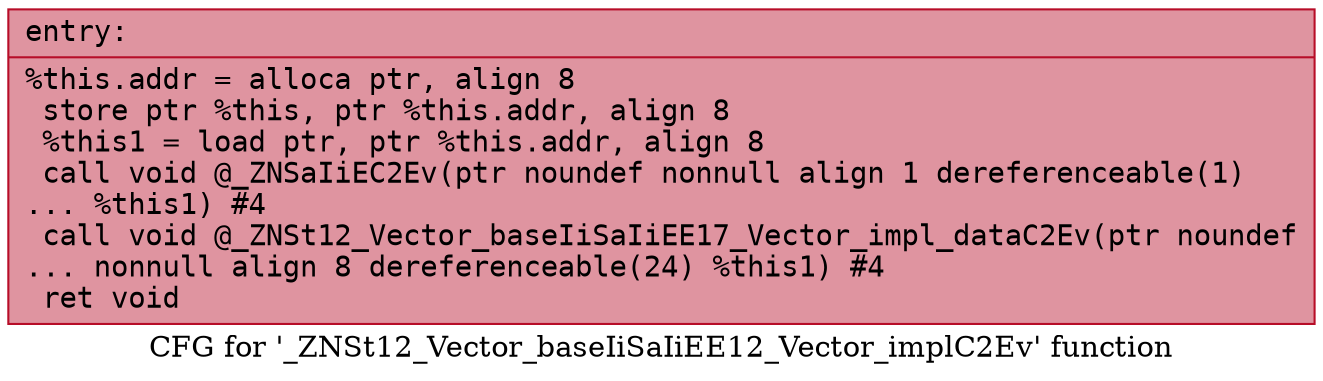 digraph "CFG for '_ZNSt12_Vector_baseIiSaIiEE12_Vector_implC2Ev' function" {
	label="CFG for '_ZNSt12_Vector_baseIiSaIiEE12_Vector_implC2Ev' function";

	Node0x56285ac6e540 [shape=record,color="#b70d28ff", style=filled, fillcolor="#b70d2870" fontname="Courier",label="{entry:\l|  %this.addr = alloca ptr, align 8\l  store ptr %this, ptr %this.addr, align 8\l  %this1 = load ptr, ptr %this.addr, align 8\l  call void @_ZNSaIiEC2Ev(ptr noundef nonnull align 1 dereferenceable(1)\l... %this1) #4\l  call void @_ZNSt12_Vector_baseIiSaIiEE17_Vector_impl_dataC2Ev(ptr noundef\l... nonnull align 8 dereferenceable(24) %this1) #4\l  ret void\l}"];
}
